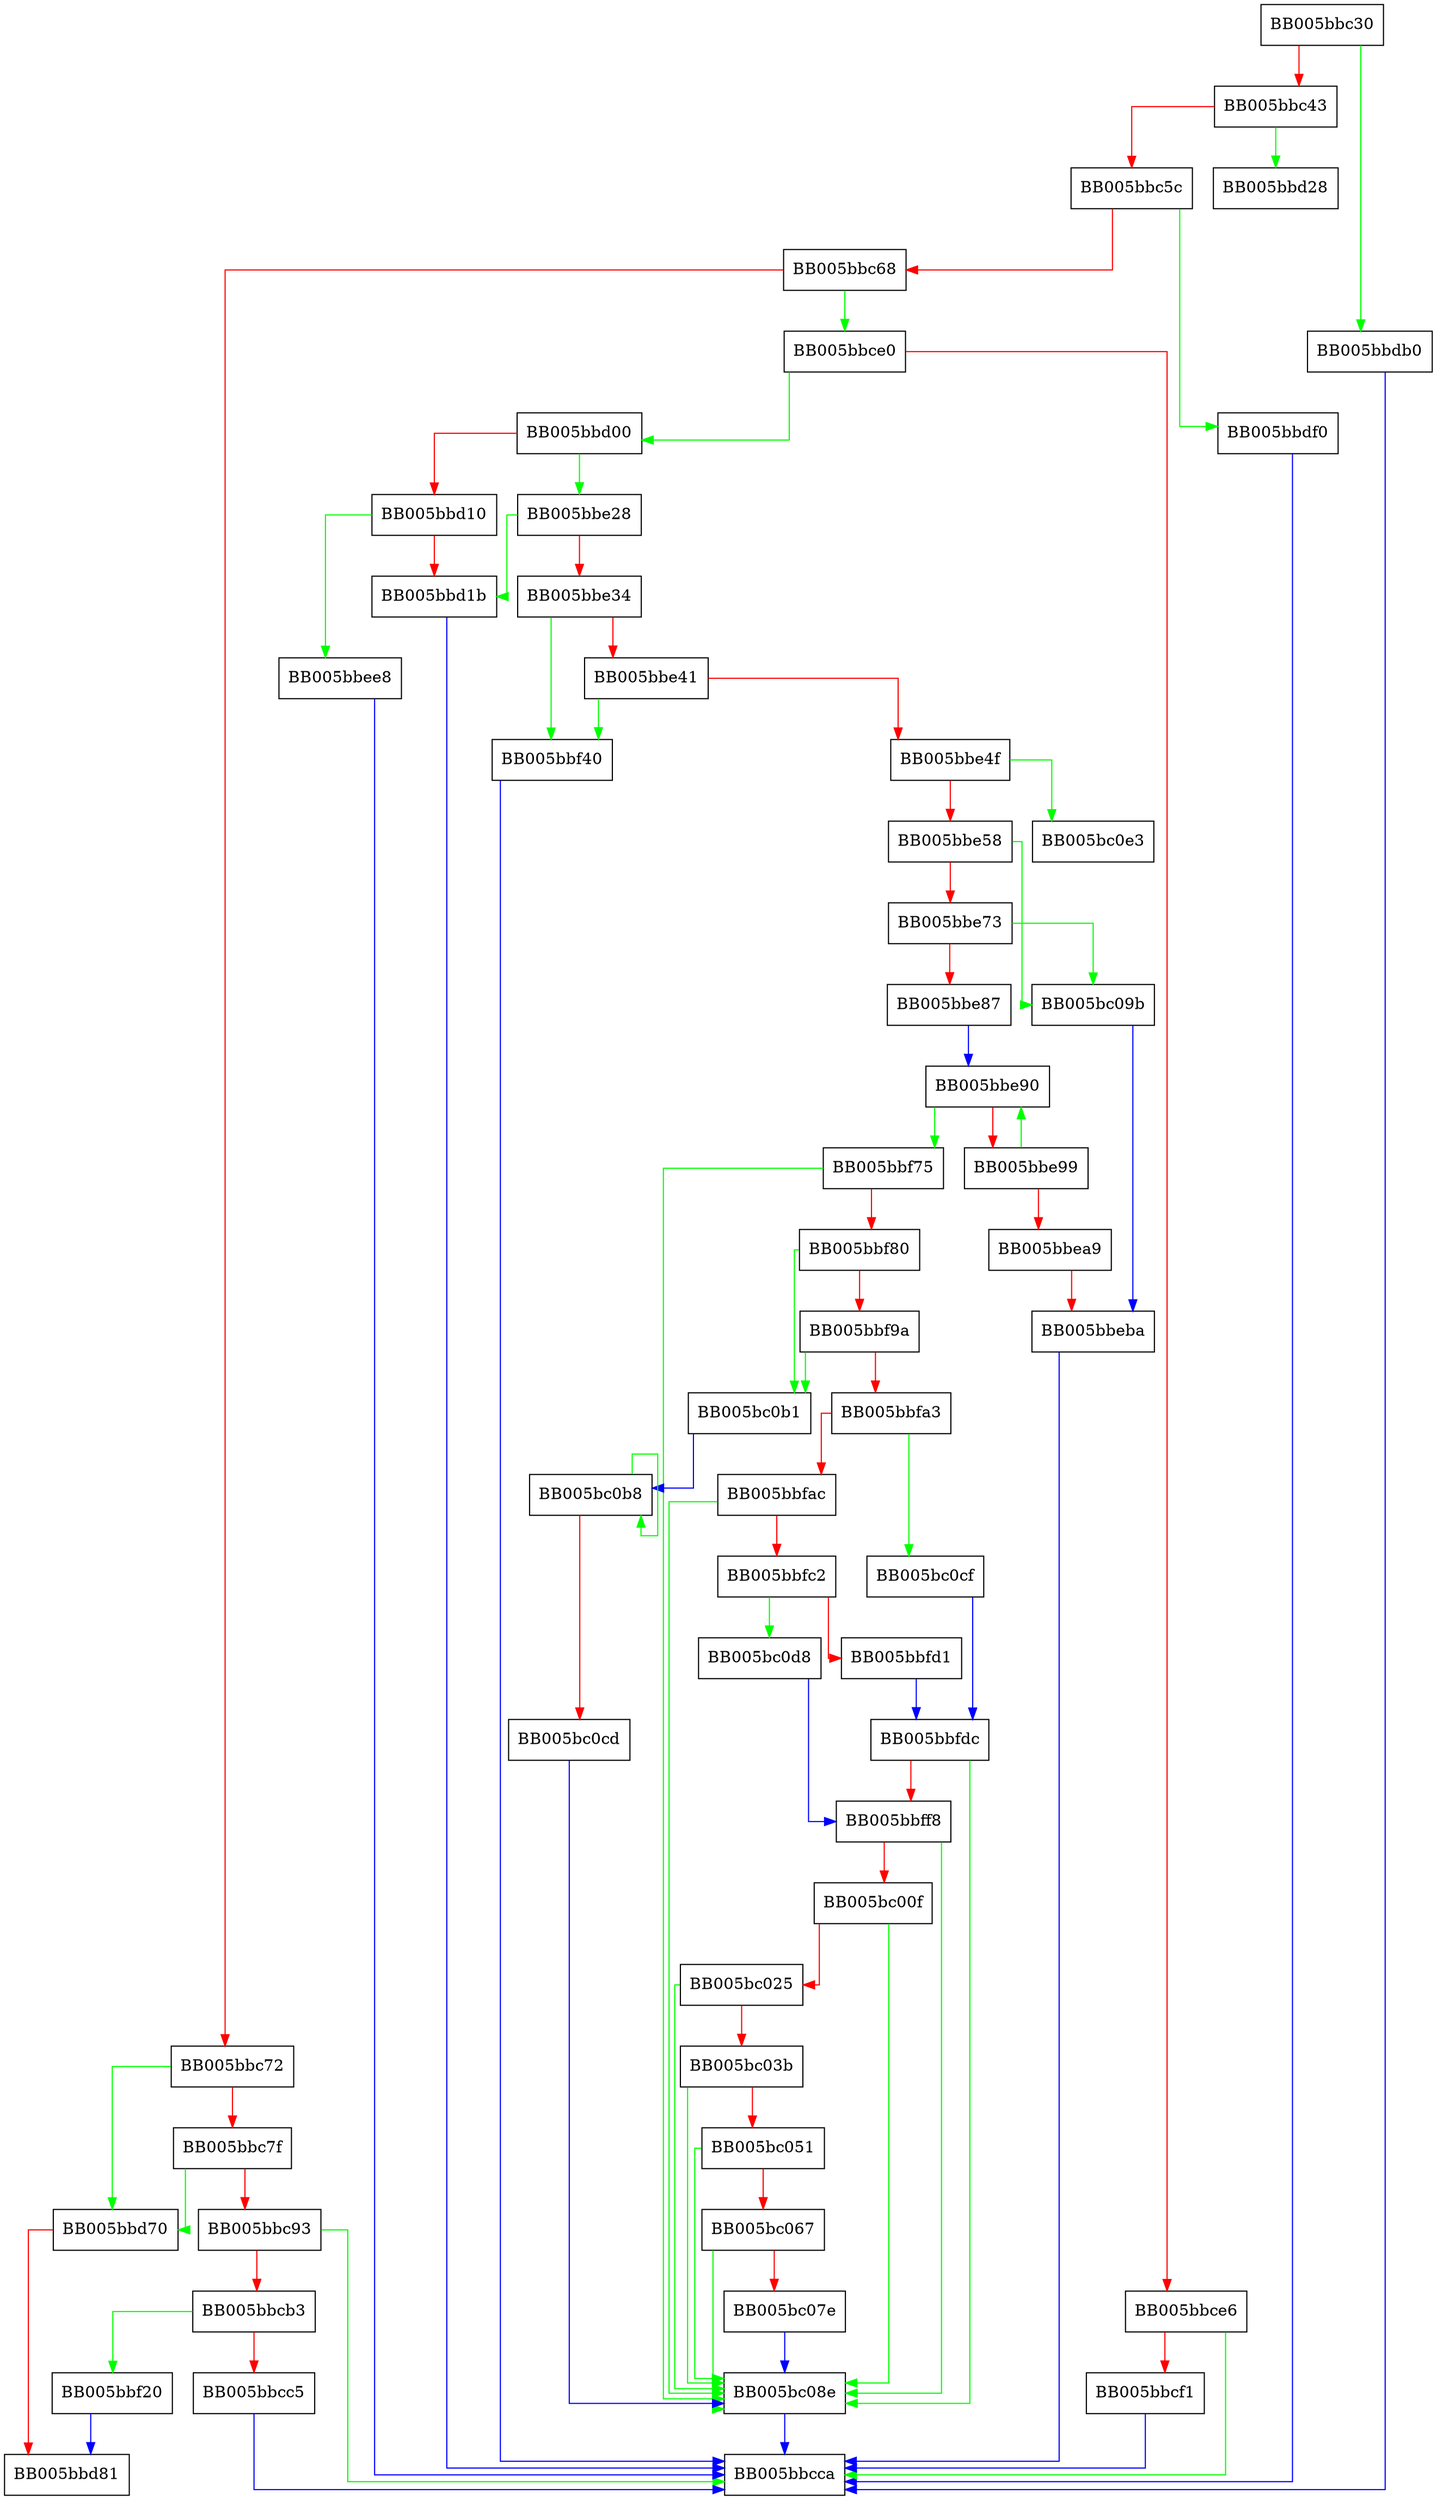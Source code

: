 digraph EVP_DecryptFinal {
  node [shape="box"];
  graph [splines=ortho];
  BB005bbc30 -> BB005bbdb0 [color="green"];
  BB005bbc30 -> BB005bbc43 [color="red"];
  BB005bbc43 -> BB005bbd28 [color="green"];
  BB005bbc43 -> BB005bbc5c [color="red"];
  BB005bbc5c -> BB005bbdf0 [color="green"];
  BB005bbc5c -> BB005bbc68 [color="red"];
  BB005bbc68 -> BB005bbce0 [color="green"];
  BB005bbc68 -> BB005bbc72 [color="red"];
  BB005bbc72 -> BB005bbd70 [color="green"];
  BB005bbc72 -> BB005bbc7f [color="red"];
  BB005bbc7f -> BB005bbd70 [color="green"];
  BB005bbc7f -> BB005bbc93 [color="red"];
  BB005bbc93 -> BB005bbcca [color="green"];
  BB005bbc93 -> BB005bbcb3 [color="red"];
  BB005bbcb3 -> BB005bbf20 [color="green"];
  BB005bbcb3 -> BB005bbcc5 [color="red"];
  BB005bbcc5 -> BB005bbcca [color="blue"];
  BB005bbce0 -> BB005bbd00 [color="green"];
  BB005bbce0 -> BB005bbce6 [color="red"];
  BB005bbce6 -> BB005bbcca [color="green"];
  BB005bbce6 -> BB005bbcf1 [color="red"];
  BB005bbcf1 -> BB005bbcca [color="blue"];
  BB005bbd00 -> BB005bbe28 [color="green"];
  BB005bbd00 -> BB005bbd10 [color="red"];
  BB005bbd10 -> BB005bbee8 [color="green"];
  BB005bbd10 -> BB005bbd1b [color="red"];
  BB005bbd1b -> BB005bbcca [color="blue"];
  BB005bbd70 -> BB005bbd81 [color="red"];
  BB005bbdb0 -> BB005bbcca [color="blue"];
  BB005bbdf0 -> BB005bbcca [color="blue"];
  BB005bbe28 -> BB005bbd1b [color="green"];
  BB005bbe28 -> BB005bbe34 [color="red"];
  BB005bbe34 -> BB005bbf40 [color="green"];
  BB005bbe34 -> BB005bbe41 [color="red"];
  BB005bbe41 -> BB005bbf40 [color="green"];
  BB005bbe41 -> BB005bbe4f [color="red"];
  BB005bbe4f -> BB005bc0e3 [color="green"];
  BB005bbe4f -> BB005bbe58 [color="red"];
  BB005bbe58 -> BB005bc09b [color="green"];
  BB005bbe58 -> BB005bbe73 [color="red"];
  BB005bbe73 -> BB005bc09b [color="green"];
  BB005bbe73 -> BB005bbe87 [color="red"];
  BB005bbe87 -> BB005bbe90 [color="blue"];
  BB005bbe90 -> BB005bbf75 [color="green"];
  BB005bbe90 -> BB005bbe99 [color="red"];
  BB005bbe99 -> BB005bbe90 [color="green"];
  BB005bbe99 -> BB005bbea9 [color="red"];
  BB005bbea9 -> BB005bbeba [color="red"];
  BB005bbeba -> BB005bbcca [color="blue"];
  BB005bbee8 -> BB005bbcca [color="blue"];
  BB005bbf20 -> BB005bbd81 [color="blue"];
  BB005bbf40 -> BB005bbcca [color="blue"];
  BB005bbf75 -> BB005bc08e [color="green"];
  BB005bbf75 -> BB005bbf80 [color="red"];
  BB005bbf80 -> BB005bc0b1 [color="green"];
  BB005bbf80 -> BB005bbf9a [color="red"];
  BB005bbf9a -> BB005bc0b1 [color="green"];
  BB005bbf9a -> BB005bbfa3 [color="red"];
  BB005bbfa3 -> BB005bc0cf [color="green"];
  BB005bbfa3 -> BB005bbfac [color="red"];
  BB005bbfac -> BB005bc08e [color="green"];
  BB005bbfac -> BB005bbfc2 [color="red"];
  BB005bbfc2 -> BB005bc0d8 [color="green"];
  BB005bbfc2 -> BB005bbfd1 [color="red"];
  BB005bbfd1 -> BB005bbfdc [color="blue"];
  BB005bbfdc -> BB005bc08e [color="green"];
  BB005bbfdc -> BB005bbff8 [color="red"];
  BB005bbff8 -> BB005bc08e [color="green"];
  BB005bbff8 -> BB005bc00f [color="red"];
  BB005bc00f -> BB005bc08e [color="green"];
  BB005bc00f -> BB005bc025 [color="red"];
  BB005bc025 -> BB005bc08e [color="green"];
  BB005bc025 -> BB005bc03b [color="red"];
  BB005bc03b -> BB005bc08e [color="green"];
  BB005bc03b -> BB005bc051 [color="red"];
  BB005bc051 -> BB005bc08e [color="green"];
  BB005bc051 -> BB005bc067 [color="red"];
  BB005bc067 -> BB005bc08e [color="green"];
  BB005bc067 -> BB005bc07e [color="red"];
  BB005bc07e -> BB005bc08e [color="blue"];
  BB005bc08e -> BB005bbcca [color="blue"];
  BB005bc09b -> BB005bbeba [color="blue"];
  BB005bc0b1 -> BB005bc0b8 [color="blue"];
  BB005bc0b8 -> BB005bc0b8 [color="green"];
  BB005bc0b8 -> BB005bc0cd [color="red"];
  BB005bc0cd -> BB005bc08e [color="blue"];
  BB005bc0cf -> BB005bbfdc [color="blue"];
  BB005bc0d8 -> BB005bbff8 [color="blue"];
}